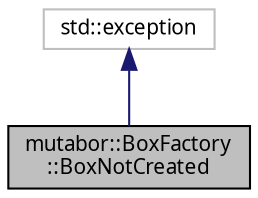 digraph "mutabor::BoxFactory::BoxNotCreated"
{
  edge [fontname="Sans",fontsize="10",labelfontname="Sans",labelfontsize="10"];
  node [fontname="Sans",fontsize="10",shape=record];
  Node2 [label="mutabor::BoxFactory\l::BoxNotCreated",height=0.2,width=0.4,color="black", fillcolor="grey75", style="filled", fontcolor="black"];
  Node3 -> Node2 [dir="back",color="midnightblue",fontsize="10",style="solid",fontname="Sans"];
  Node3 [label="std::exception",height=0.2,width=0.4,color="grey75", fillcolor="white", style="filled",tooltip="STL class. "];
}
